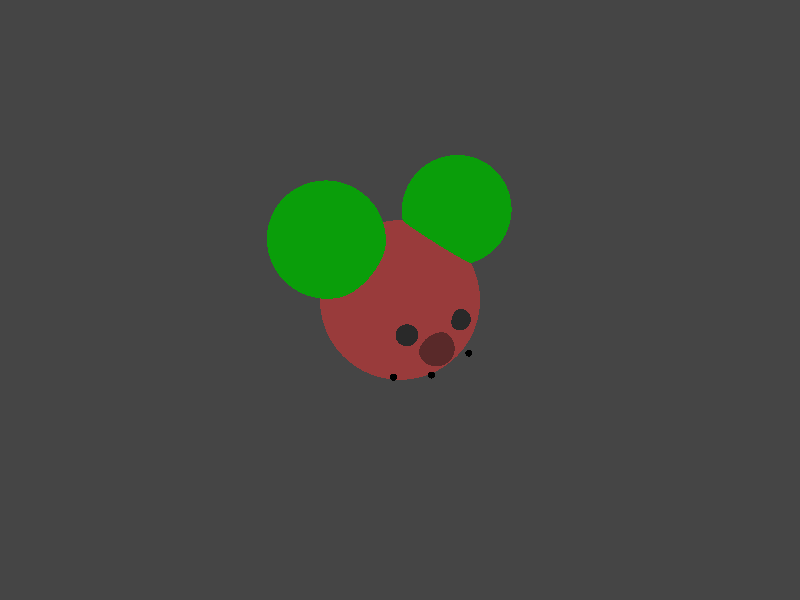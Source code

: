 // Params : -x 240 -y 240 -w 1 -z 1
// Infile : v1ex1.pov
// Outfile: v1ex1.ppm

background { color rgb <0.27, 0.27, 0.27> }

camera {
	location <-30, 50, 50>
	sky <0, 1, 0>
	look_at <0, -5, 116>
}

light_source { <-30, 50, 50> }

sphere {
	<0, -5, 116>, 12
	pigment { 
		color rgb <0.6, 0.23, 0.23>
	}
}

sphere {
	<-10, 7, 118>, 8
	pigment { color rgb <0.04, 0.62, 0.04> }
}

sphere {
	<10, 7, 118>, 8
	pigment { color rgb <0.04, 0.62, 0.04> }
}

sphere {
	<4, -2, 105>, 1.5
	pigment { color rgb <0.16, 0.16, 0.16> }
}

sphere {
	<-4, -2, 105>, 1.5
	pigment { color rgb <0.16, 0.16, 0.16> }
}

sphere {
	<0, -5, 104>, 2.5
	pigment { color rgb <0.35, 0.16, 0.16> }
}

sphere {
	<-6, -9, 105>, 0.5
	pigment { color rgb <0, 0, 0> }
}

sphere {
	<6, -9, 105>, 0.5
	pigment { color rgb <0, 0, 0> }
}

sphere {
	<0, -11, 105>, 0.5
	pigment { color rgb <0, 0, 0> }
}
